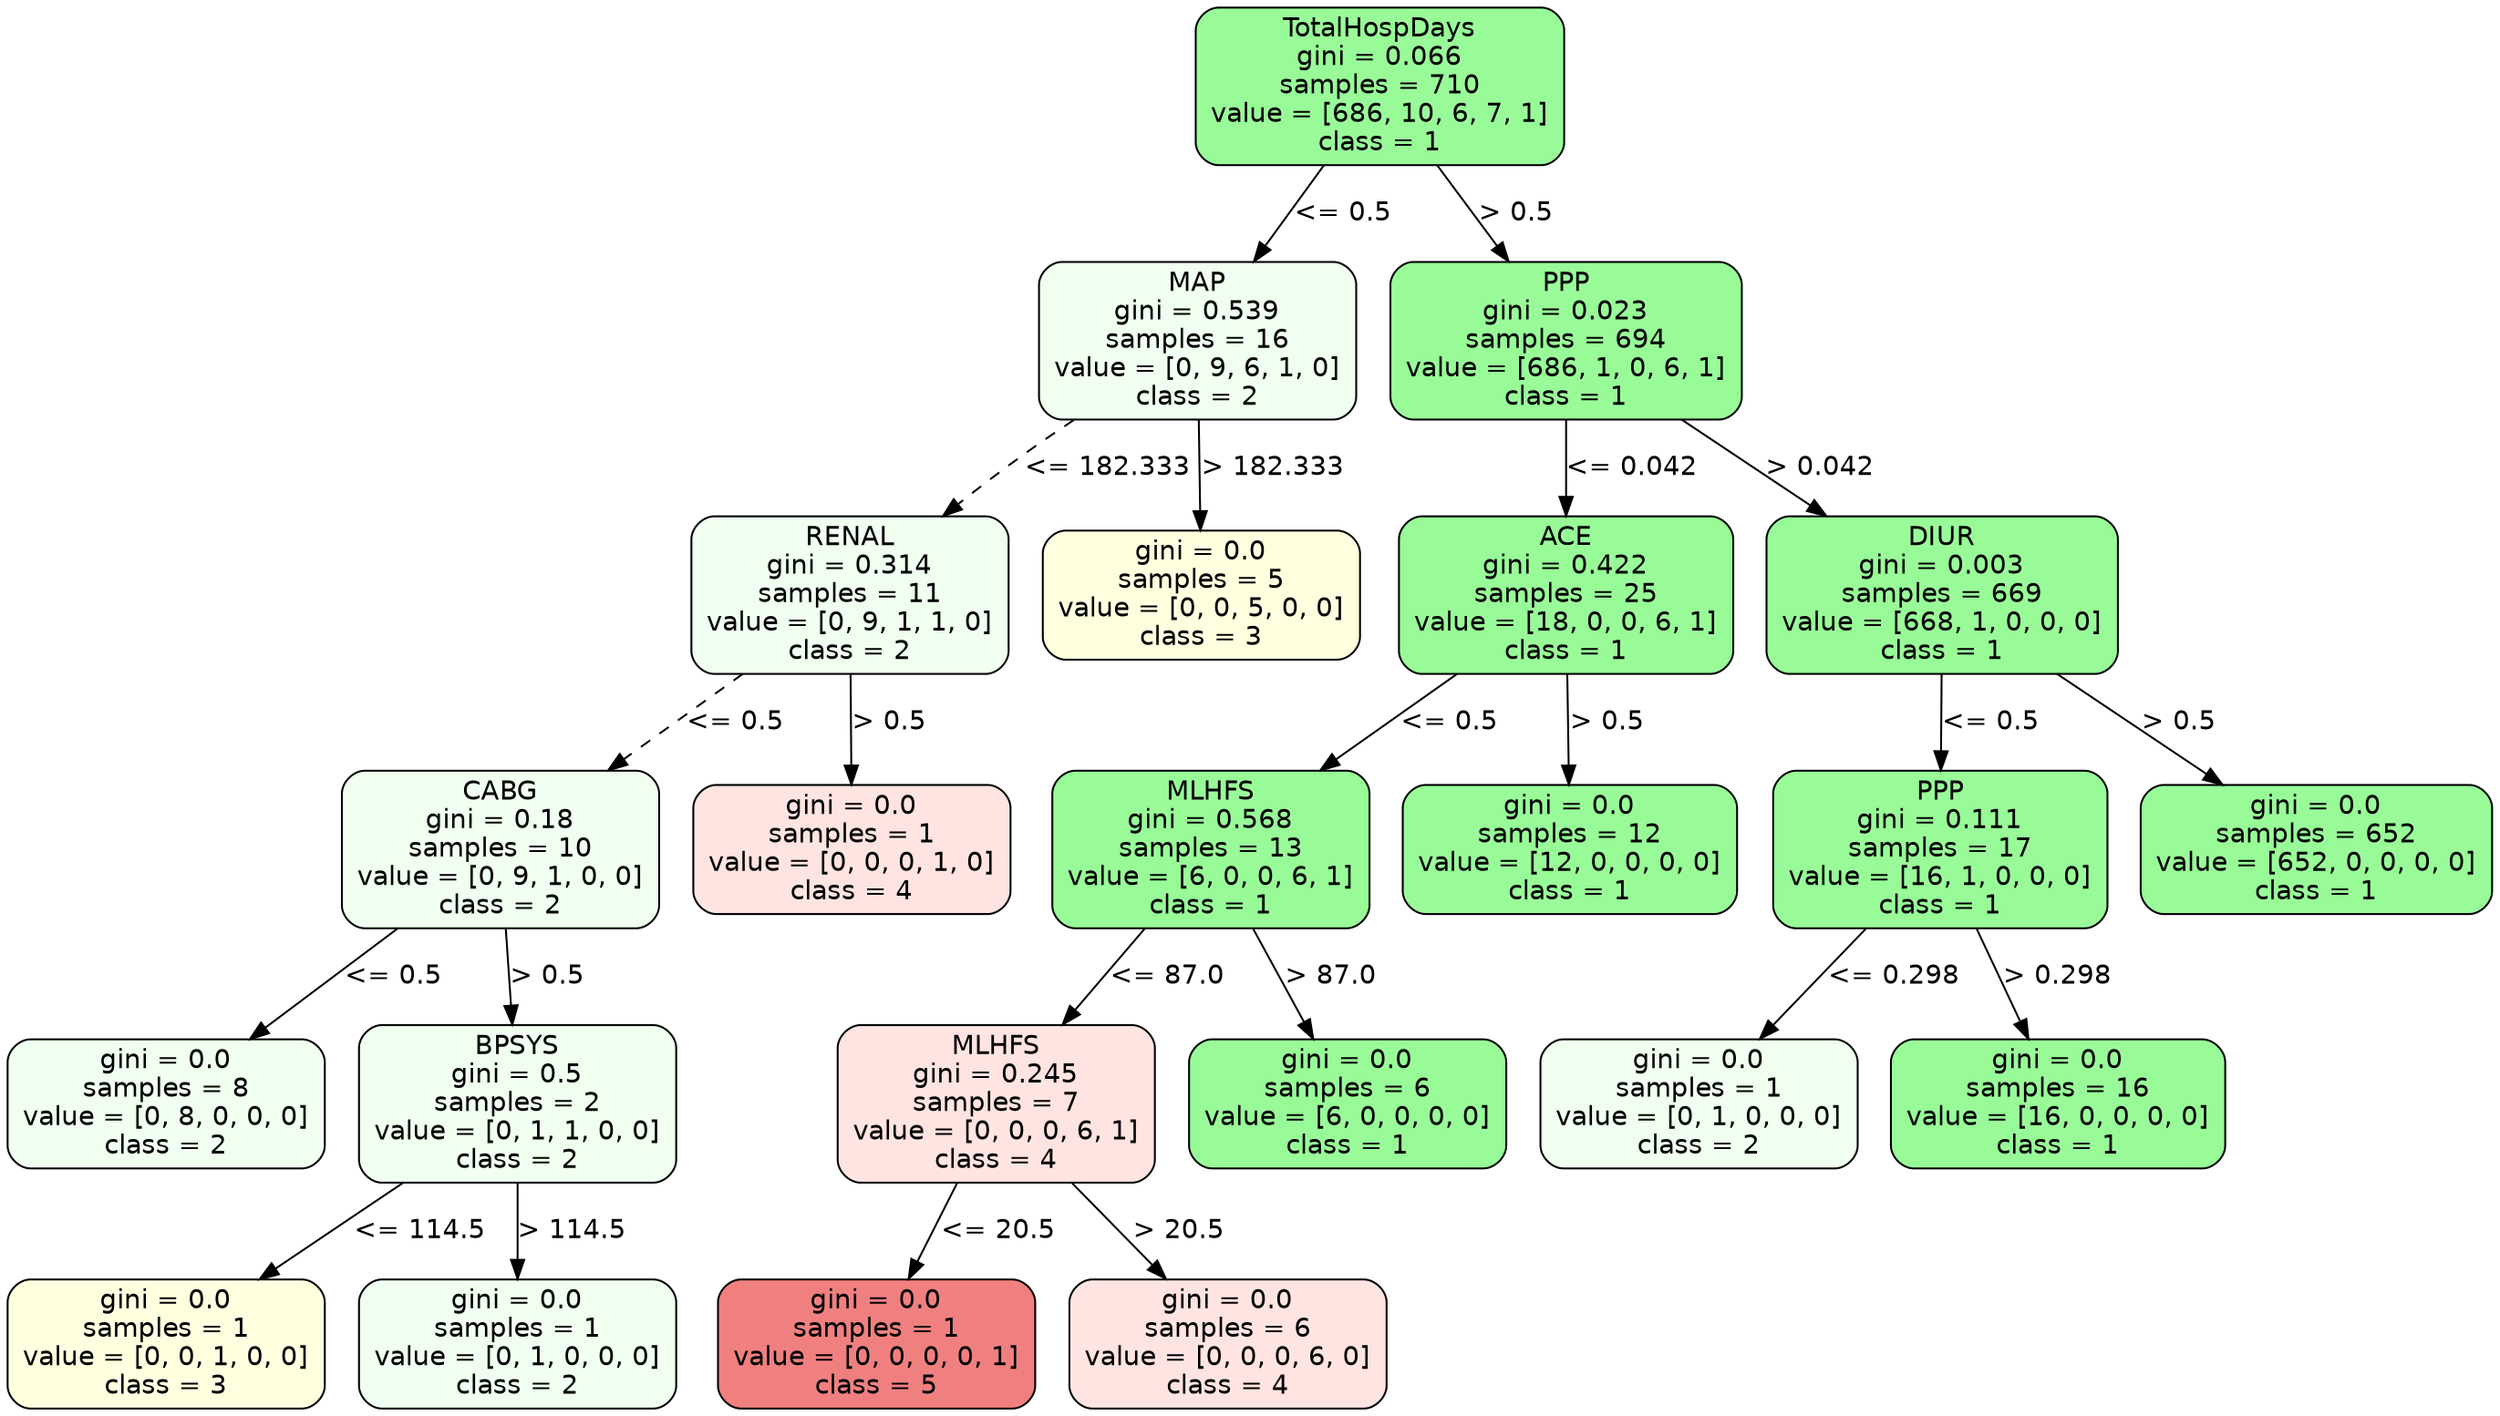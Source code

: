 strict digraph Tree {
	graph [bb="0,0,1115.5,738"];
	node [color=black,
		fontname=helvetica,
		label="\N",
		shape=box,
		style="filled, rounded"
	];
	edge [fontname=helvetica];
	0	[fillcolor=palegreen,
		height=1.1528,
		label="TotalHospDays\ngini = 0.066\nsamples = 710\nvalue = [686, 10, 6, 7, 1]\nclass = 1",
		pos="617,696.5",
		width=2.25];
	1	[fillcolor=honeydew,
		height=1.1528,
		label="MAP\ngini = 0.539\nsamples = 16\nvalue = [0, 9, 6, 1, 0]\nclass = 2",
		pos="535,562.5",
		width=1.9444];
	0 -> 1	[label="<= 0.5",
		labelangle=45,
		labeldistance=2.5,
		lp="599,629.5",
		op="<=",
		param=0.5,
		pos="e,560.33,604.27 591.73,654.82 583.54,641.64 574.38,626.89 565.83,613.14",
		style=solid];
	10	[fillcolor=palegreen,
		height=1.1528,
		label="PPP\ngini = 0.023\nsamples = 694\nvalue = [686, 1, 0, 6, 1]\nclass = 1",
		pos="701,562.5",
		width=2.1528];
	0 -> 10	[label="> 0.5",
		labelangle=-45,
		labeldistance=2.5,
		lp="677.5,629.5",
		op=">",
		param=0.5,
		pos="e,675.05,604.27 642.89,654.82 651.35,641.52 660.84,626.6 669.66,612.74",
		style=solid];
	2	[fillcolor=honeydew,
		height=1.1528,
		label="RENAL\ngini = 0.314\nsamples = 11\nvalue = [0, 9, 1, 1, 0]\nclass = 2",
		pos="379,428.5",
		width=1.9444];
	1 -> 2	[label="<= 182.333",
		lp="497,495.5",
		op="<=",
		param=182.333,
		pos="e,424.31,470.34 483.69,520.9 476.36,514.96 468.96,508.86 462,503 452.15,494.7 441.77,485.71 431.82,476.97",
		style=dashed];
	9	[fillcolor=lightyellow,
		height=0.94444,
		label="gini = 0.0\nsamples = 5\nvalue = [0, 0, 5, 0, 0]\nclass = 3",
		pos="537,428.5",
		width=1.9444];
	1 -> 9	[label="> 182.333",
		lp="567.5,495.5",
		op=">",
		param=182.333,
		pos="e,536.5,462.74 535.62,520.82 535.85,505.68 536.11,488.44 536.34,473.05",
		style=solid];
	3	[fillcolor=honeydew,
		height=1.1528,
		label="CABG\ngini = 0.18\nsamples = 10\nvalue = [0, 9, 1, 0, 0]\nclass = 2",
		pos="221,294.5",
		width=1.9444];
	2 -> 3	[label="<= 0.5",
		lp="325,361.5",
		op="<=",
		param=0.5,
		pos="e,269.53,336.05 330.31,386.82 313.56,372.83 294.67,357.04 277.36,342.59",
		style=dashed];
	8	[fillcolor=mistyrose,
		height=0.94444,
		label="gini = 0.0\nsamples = 1\nvalue = [0, 0, 0, 1, 0]\nclass = 4",
		pos="379,294.5",
		width=1.9444];
	2 -> 8	[label="> 0.5",
		lp="394.5,361.5",
		op=">",
		param=0.5,
		pos="e,379,328.74 379,386.82 379,371.68 379,354.44 379,339.05",
		style=solid];
	4	[fillcolor=honeydew,
		height=0.94444,
		label="gini = 0.0\nsamples = 8\nvalue = [0, 8, 0, 0, 0]\nclass = 2",
		pos="70,160.5",
		width=1.9444];
	3 -> 4	[label="<= 0.5",
		lp="171,227.5",
		op="<=",
		param=0.5,
		pos="e,108.03,194.74 174.46,252.82 155.81,236.51 134.38,217.78 115.8,201.54",
		style=solid];
	5	[fillcolor=honeydew,
		height=1.1528,
		label="BPSYS\ngini = 0.5\nsamples = 2\nvalue = [0, 1, 1, 0, 0]\nclass = 2",
		pos="228,160.5",
		width=1.9444];
	3 -> 5	[label="> 0.5",
		lp="240.5,227.5",
		op=">",
		param=0.5,
		pos="e,225.84,202.27 223.16,252.82 223.84,240.02 224.59,225.73 225.31,212.32",
		style=solid];
	6	[fillcolor=lightyellow,
		height=0.94444,
		label="gini = 0.0\nsamples = 1\nvalue = [0, 0, 1, 0, 0]\nclass = 3",
		pos="70,34",
		width=1.9444];
	5 -> 6	[label="<= 114.5",
		lp="181.5,93.5",
		op="<=",
		param=114.5,
		pos="e,112.1,68.177 176.26,118.73 158.24,104.53 138.05,88.62 120.15,74.517",
		style=solid];
	7	[fillcolor=honeydew,
		height=0.94444,
		label="gini = 0.0\nsamples = 1\nvalue = [0, 1, 0, 0, 0]\nclass = 2",
		pos="228,34",
		width=1.9444];
	5 -> 7	[label="> 114.5",
		lp="251,93.5",
		op=">",
		param=114.5,
		pos="e,228,68.379 228,118.73 228,105.86 228,91.597 228,78.541",
		style=solid];
	11	[fillcolor=palegreen,
		height=1.1528,
		label="ACE\ngini = 0.422\nsamples = 25\nvalue = [18, 0, 0, 6, 1]\nclass = 1",
		pos="701,428.5",
		width=2.0417];
	10 -> 11	[label="<= 0.042",
		lp="728.5,495.5",
		op="<=",
		param=0.042,
		pos="e,701,470.27 701,520.82 701,508.02 701,493.73 701,480.32",
		style=solid];
	18	[fillcolor=palegreen,
		height=1.1528,
		label="DIUR\ngini = 0.003\nsamples = 669\nvalue = [668, 1, 0, 0, 0]\nclass = 1",
		pos="870,428.5",
		width=2.1528];
	10 -> 18	[label="> 0.042",
		lp="814,495.5",
		op=">",
		param=0.042,
		pos="e,818.09,470.05 753.08,520.82 771.08,506.76 791.39,490.9 809.97,476.39",
		style=solid];
	12	[fillcolor=palegreen,
		height=1.1528,
		label="MLHFS\ngini = 0.568\nsamples = 13\nvalue = [6, 0, 0, 6, 1]\nclass = 1",
		pos="541,294.5",
		width=1.9444];
	11 -> 12	[label="<= 0.5",
		lp="646,361.5",
		op="<=",
		param=0.5,
		pos="e,590.15,336.05 651.69,386.82 634.73,372.83 615.6,357.04 598.07,342.59",
		style=solid];
	17	[fillcolor=palegreen,
		height=0.94444,
		label="gini = 0.0\nsamples = 12\nvalue = [12, 0, 0, 0, 0]\nclass = 1",
		pos="703,294.5",
		width=2.0417];
	11 -> 17	[label="> 0.5",
		lp="718.5,361.5",
		op=">",
		param=0.5,
		pos="e,702.5,328.74 701.62,386.82 701.85,371.68 702.11,354.44 702.34,339.05",
		style=solid];
	13	[fillcolor=mistyrose,
		height=1.1528,
		label="MLHFS\ngini = 0.245\nsamples = 7\nvalue = [0, 0, 0, 6, 1]\nclass = 4",
		pos="444,160.5",
		width=1.9444];
	12 -> 13	[label="<= 87.0",
		lp="519.5,227.5",
		op="<=",
		param=87.0,
		pos="e,473.96,202.27 511.11,252.82 501.24,239.39 490.16,224.32 479.9,210.35",
		style=solid];
	16	[fillcolor=palegreen,
		height=0.94444,
		label="gini = 0.0\nsamples = 6\nvalue = [6, 0, 0, 0, 0]\nclass = 1",
		pos="602,160.5",
		width=1.9444];
	12 -> 16	[label="> 87.0",
		lp="593.5,227.5",
		op=">",
		param=87.0,
		pos="e,586.64,194.74 559.8,252.82 566.93,237.39 575.07,219.78 582.28,204.17",
		style=solid];
	14	[fillcolor=lightcoral,
		height=0.94444,
		label="gini = 0.0\nsamples = 1\nvalue = [0, 0, 0, 0, 1]\nclass = 5",
		pos="390,34",
		width=1.9444];
	13 -> 14	[label="<= 20.5",
		lp="442.5,93.5",
		op="<=",
		param=20.5,
		pos="e,404.48,68.379 426.32,118.73 420.63,105.61 414.3,91.031 408.55,77.766",
		style=solid];
	15	[fillcolor=mistyrose,
		height=0.94444,
		label="gini = 0.0\nsamples = 6\nvalue = [0, 0, 0, 6, 0]\nclass = 4",
		pos="548,34",
		width=1.9444];
	13 -> 15	[label="> 20.5",
		lp="525.5,93.5",
		op=">",
		param=20.5,
		pos="e,520.12,68.379 478.05,118.73 489.44,105.1 502.14,89.897 513.56,76.227",
		style=solid];
	19	[fillcolor=palegreen,
		height=1.1528,
		label="PPP\ngini = 0.111\nsamples = 17\nvalue = [16, 1, 0, 0, 0]\nclass = 1",
		pos="869,294.5",
		width=2.0417];
	18 -> 19	[label="<= 0.5",
		lp="890,361.5",
		op="<=",
		param=0.5,
		pos="e,869.31,336.27 869.69,386.82 869.59,374.02 869.49,359.73 869.38,346.32",
		style=solid];
	22	[fillcolor=palegreen,
		height=0.94444,
		label="gini = 0.0\nsamples = 652\nvalue = [652, 0, 0, 0, 0]\nclass = 1",
		pos="1038,294.5",
		width=2.1528];
	18 -> 22	[label="> 0.5",
		lp="975.5,361.5",
		op=">",
		param=0.5,
		pos="e,995.96,328.53 921.78,386.82 942.8,370.3 967,351.29 987.85,334.9",
		style=solid];
	20	[fillcolor=honeydew,
		height=0.94444,
		label="gini = 0.0\nsamples = 1\nvalue = [0, 1, 0, 0, 0]\nclass = 2",
		pos="760,160.5",
		width=1.9444];
	19 -> 20	[label="<= 0.298",
		lp="845.5,227.5",
		op="<=",
		param=0.298,
		pos="e,787.45,194.74 835.41,252.82 822.3,236.95 807.3,218.78 794.14,202.85",
		style=solid];
	21	[fillcolor=palegreen,
		height=0.94444,
		label="gini = 0.0\nsamples = 16\nvalue = [16, 0, 0, 0, 0]\nclass = 1",
		pos="922,160.5",
		width=2.0417];
	19 -> 21	[label="> 0.298",
		lp="921,227.5",
		op=">",
		param=0.298,
		pos="e,908.65,194.74 885.33,252.82 891.53,237.39 898.6,219.78 904.87,204.17",
		style=solid];
}
